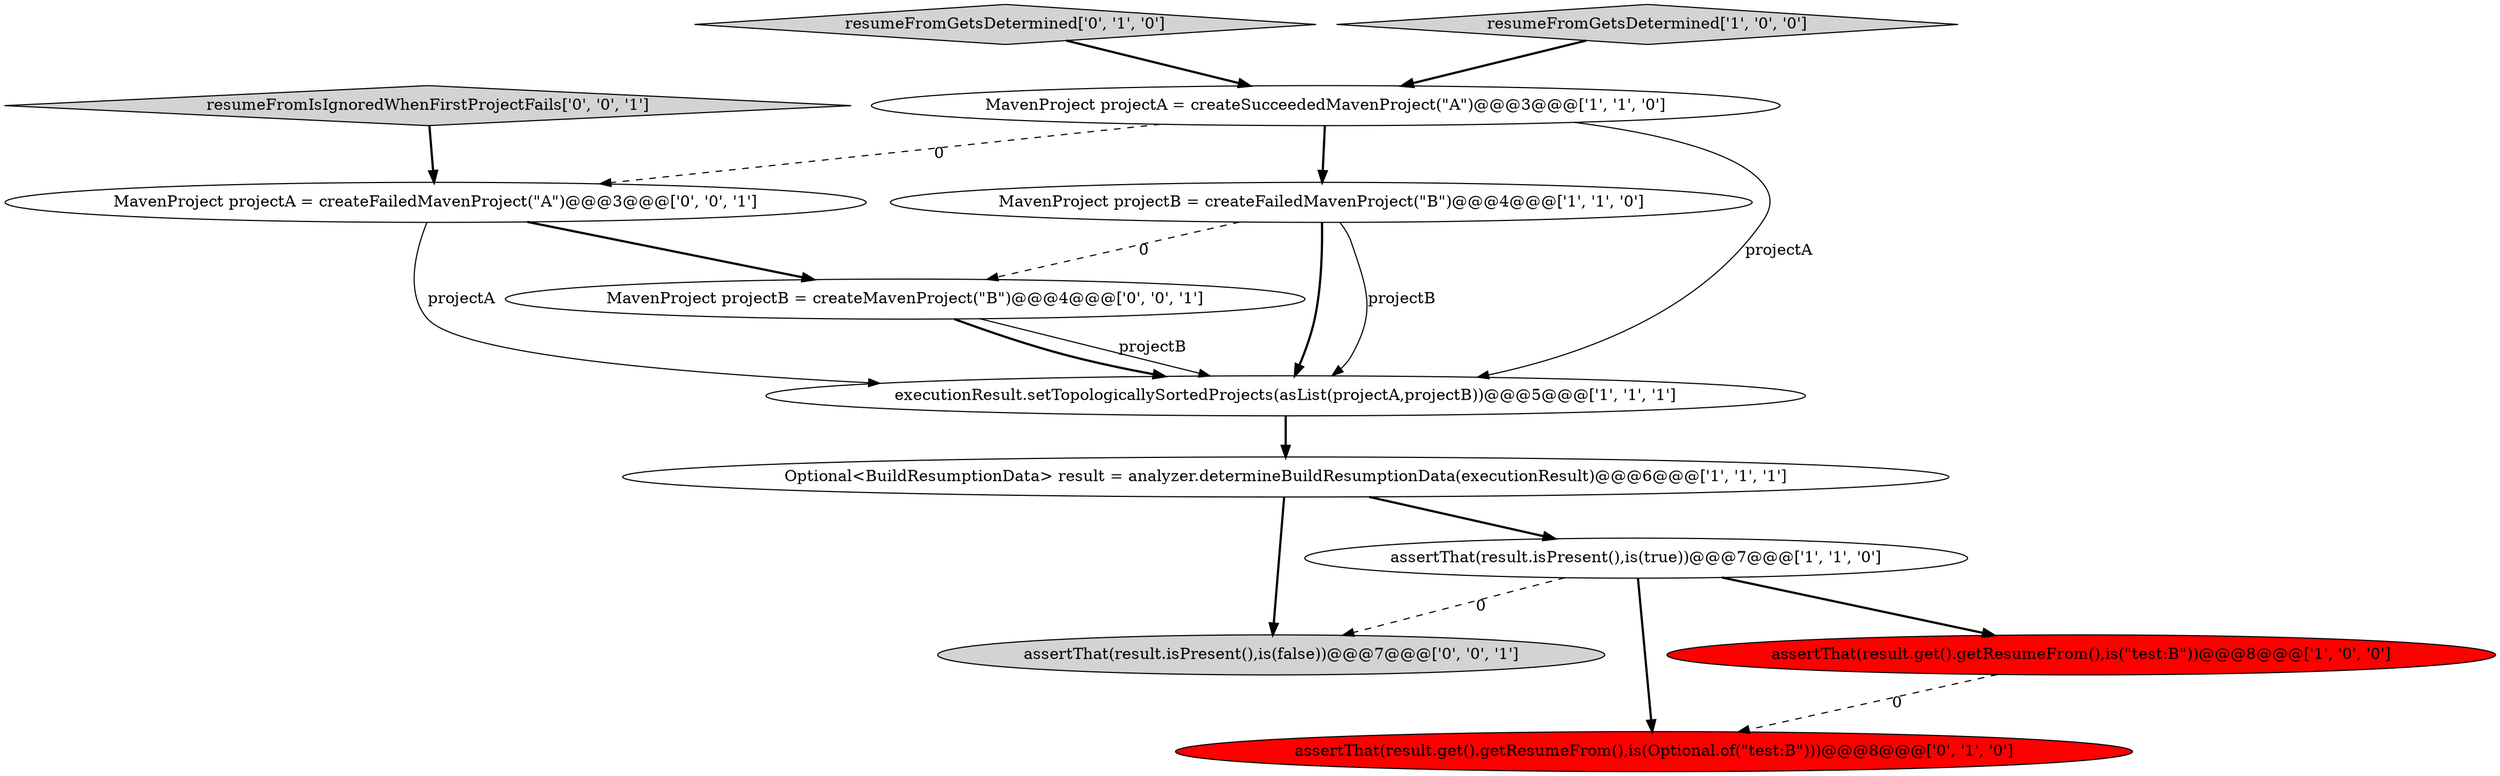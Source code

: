 digraph {
10 [style = filled, label = "resumeFromIsIgnoredWhenFirstProjectFails['0', '0', '1']", fillcolor = lightgray, shape = diamond image = "AAA0AAABBB3BBB"];
6 [style = filled, label = "executionResult.setTopologicallySortedProjects(asList(projectA,projectB))@@@5@@@['1', '1', '1']", fillcolor = white, shape = ellipse image = "AAA0AAABBB1BBB"];
8 [style = filled, label = "resumeFromGetsDetermined['0', '1', '0']", fillcolor = lightgray, shape = diamond image = "AAA0AAABBB2BBB"];
11 [style = filled, label = "MavenProject projectB = createMavenProject(\"B\")@@@4@@@['0', '0', '1']", fillcolor = white, shape = ellipse image = "AAA0AAABBB3BBB"];
12 [style = filled, label = "MavenProject projectA = createFailedMavenProject(\"A\")@@@3@@@['0', '0', '1']", fillcolor = white, shape = ellipse image = "AAA0AAABBB3BBB"];
3 [style = filled, label = "MavenProject projectA = createSucceededMavenProject(\"A\")@@@3@@@['1', '1', '0']", fillcolor = white, shape = ellipse image = "AAA0AAABBB1BBB"];
2 [style = filled, label = "MavenProject projectB = createFailedMavenProject(\"B\")@@@4@@@['1', '1', '0']", fillcolor = white, shape = ellipse image = "AAA0AAABBB1BBB"];
7 [style = filled, label = "assertThat(result.get().getResumeFrom(),is(Optional.of(\"test:B\")))@@@8@@@['0', '1', '0']", fillcolor = red, shape = ellipse image = "AAA1AAABBB2BBB"];
4 [style = filled, label = "resumeFromGetsDetermined['1', '0', '0']", fillcolor = lightgray, shape = diamond image = "AAA0AAABBB1BBB"];
5 [style = filled, label = "assertThat(result.isPresent(),is(true))@@@7@@@['1', '1', '0']", fillcolor = white, shape = ellipse image = "AAA0AAABBB1BBB"];
0 [style = filled, label = "Optional<BuildResumptionData> result = analyzer.determineBuildResumptionData(executionResult)@@@6@@@['1', '1', '1']", fillcolor = white, shape = ellipse image = "AAA0AAABBB1BBB"];
9 [style = filled, label = "assertThat(result.isPresent(),is(false))@@@7@@@['0', '0', '1']", fillcolor = lightgray, shape = ellipse image = "AAA0AAABBB3BBB"];
1 [style = filled, label = "assertThat(result.get().getResumeFrom(),is(\"test:B\"))@@@8@@@['1', '0', '0']", fillcolor = red, shape = ellipse image = "AAA1AAABBB1BBB"];
3->6 [style = solid, label="projectA"];
5->7 [style = bold, label=""];
5->1 [style = bold, label=""];
4->3 [style = bold, label=""];
2->11 [style = dashed, label="0"];
0->9 [style = bold, label=""];
11->6 [style = solid, label="projectB"];
6->0 [style = bold, label=""];
5->9 [style = dashed, label="0"];
2->6 [style = solid, label="projectB"];
3->12 [style = dashed, label="0"];
1->7 [style = dashed, label="0"];
3->2 [style = bold, label=""];
10->12 [style = bold, label=""];
12->6 [style = solid, label="projectA"];
2->6 [style = bold, label=""];
11->6 [style = bold, label=""];
0->5 [style = bold, label=""];
8->3 [style = bold, label=""];
12->11 [style = bold, label=""];
}
